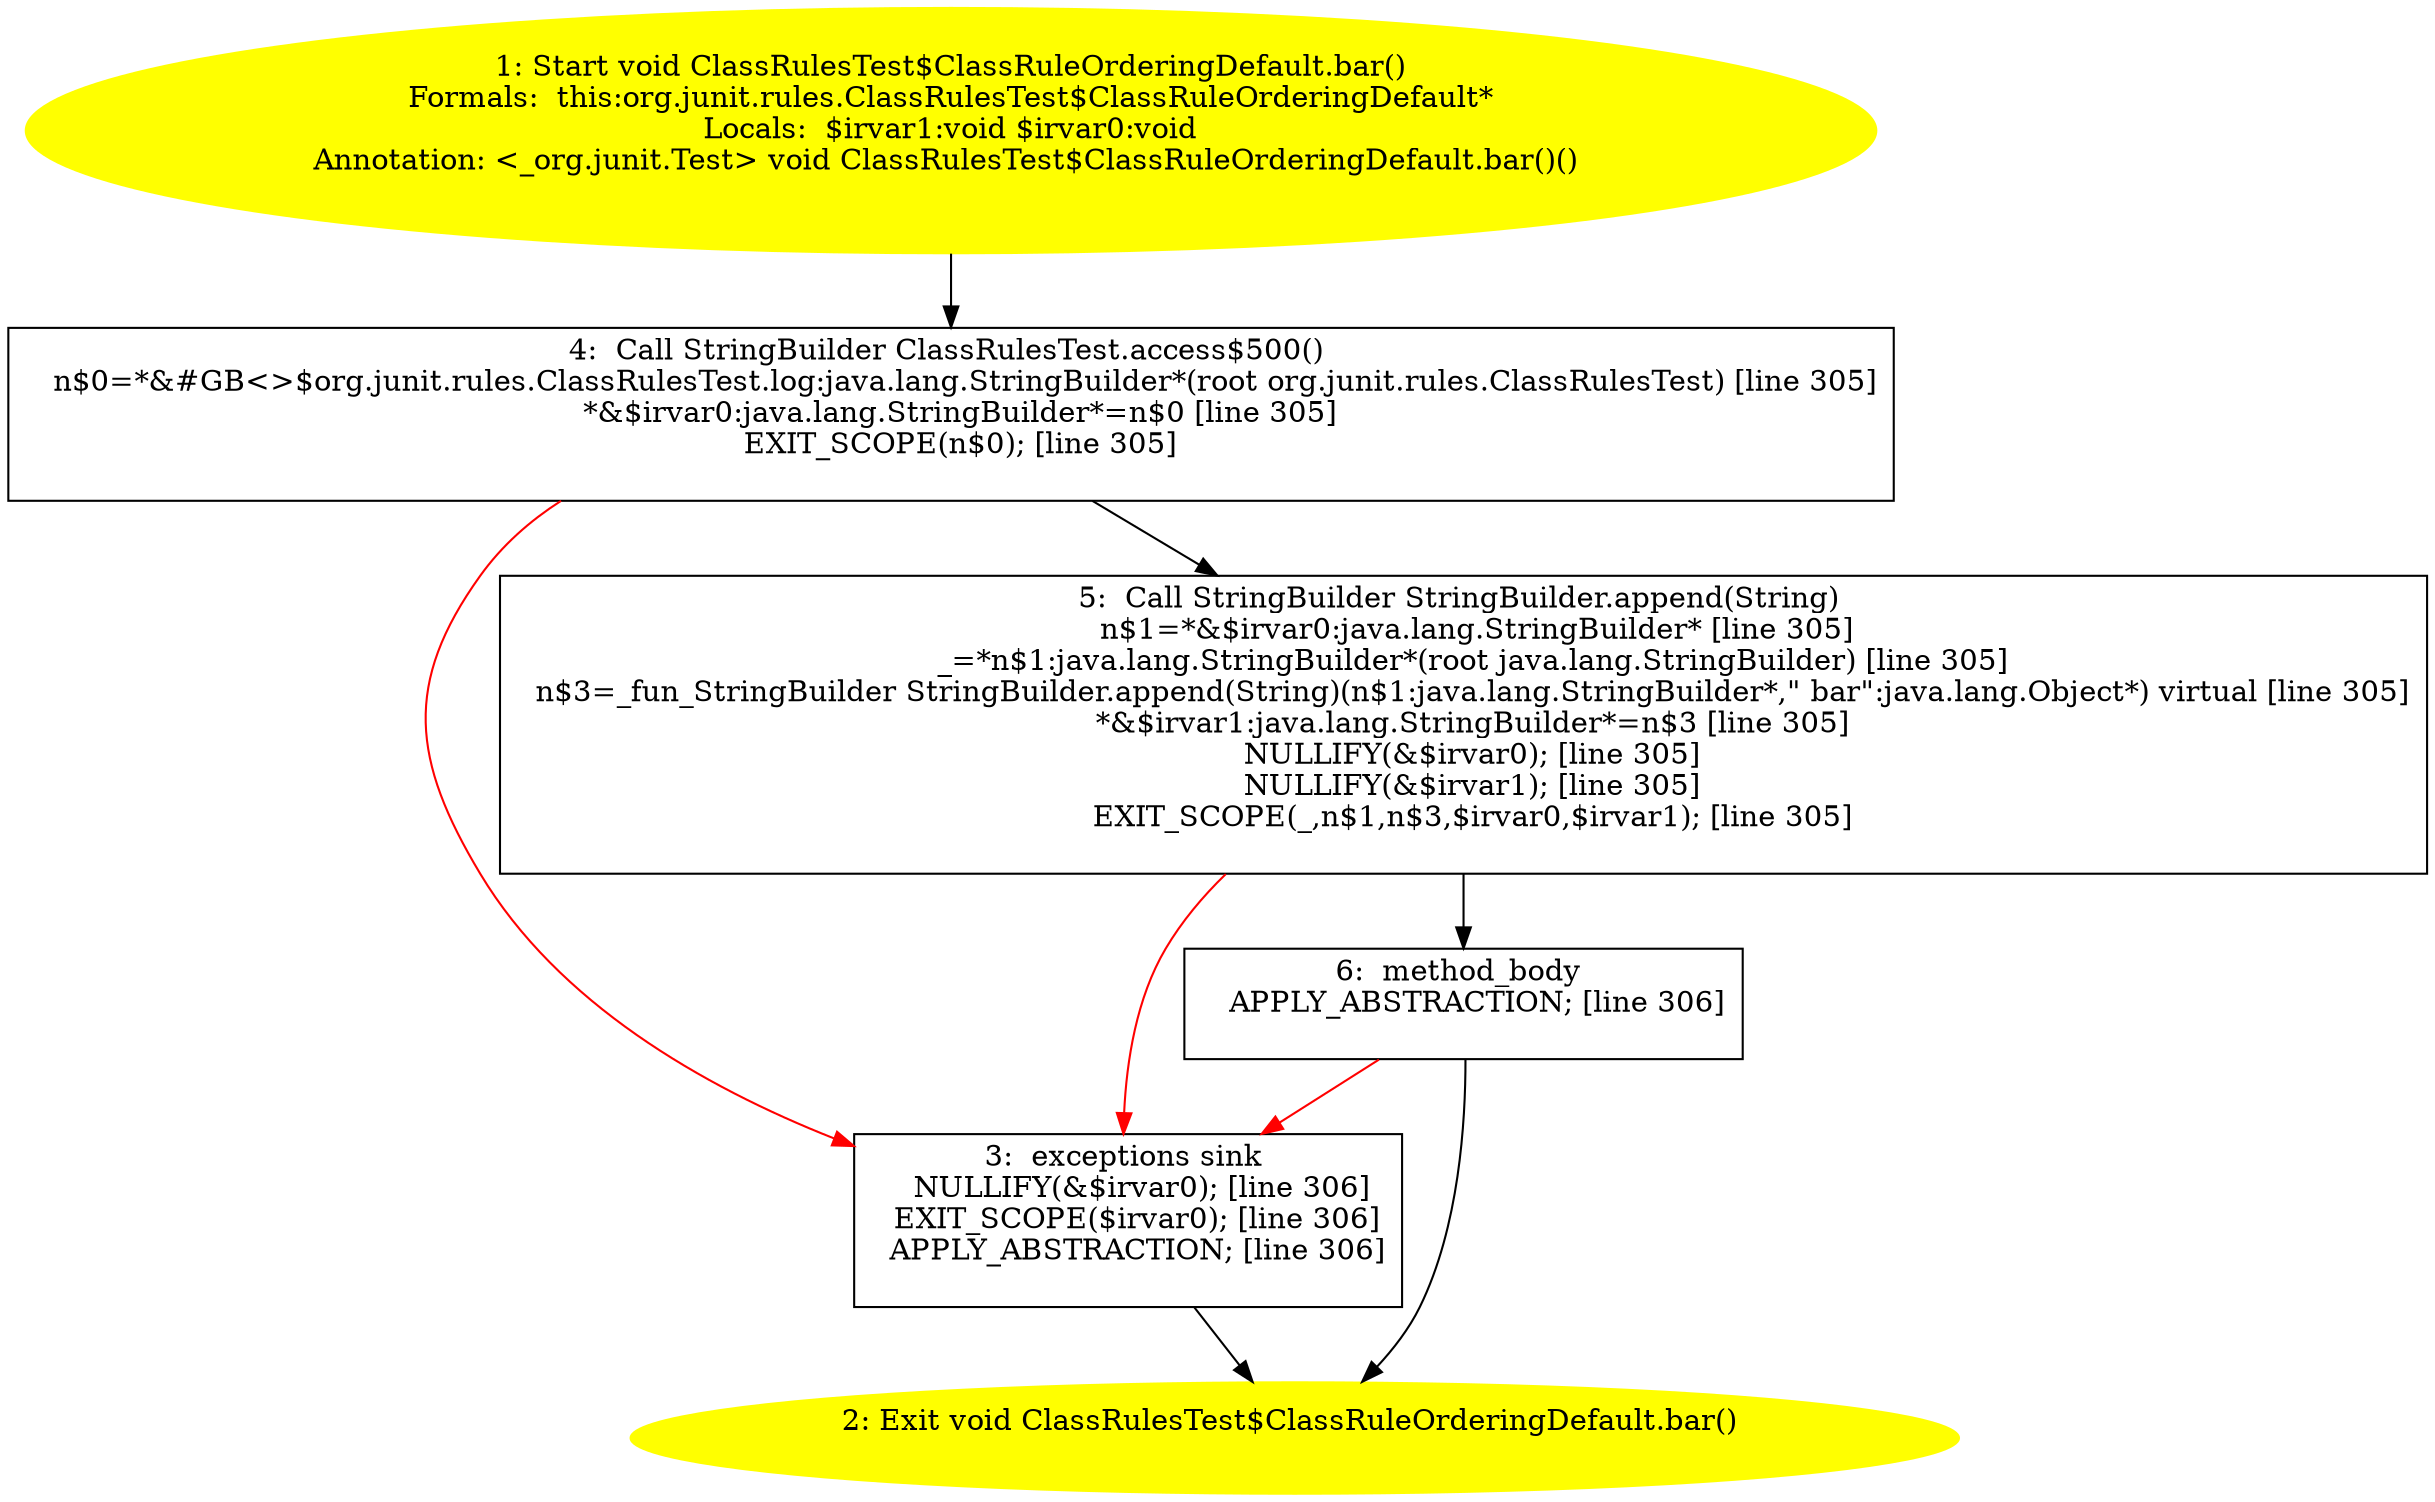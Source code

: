 /* @generated */
digraph cfg {
"org.junit.rules.ClassRulesTest$ClassRuleOrderingDefault.bar():void.8e35e45f0c53963e0729a9377309c8d0_1" [label="1: Start void ClassRulesTest$ClassRuleOrderingDefault.bar()\nFormals:  this:org.junit.rules.ClassRulesTest$ClassRuleOrderingDefault*\nLocals:  $irvar1:void $irvar0:void\nAnnotation: <_org.junit.Test> void ClassRulesTest$ClassRuleOrderingDefault.bar()() \n  " color=yellow style=filled]
	

	 "org.junit.rules.ClassRulesTest$ClassRuleOrderingDefault.bar():void.8e35e45f0c53963e0729a9377309c8d0_1" -> "org.junit.rules.ClassRulesTest$ClassRuleOrderingDefault.bar():void.8e35e45f0c53963e0729a9377309c8d0_4" ;
"org.junit.rules.ClassRulesTest$ClassRuleOrderingDefault.bar():void.8e35e45f0c53963e0729a9377309c8d0_2" [label="2: Exit void ClassRulesTest$ClassRuleOrderingDefault.bar() \n  " color=yellow style=filled]
	

"org.junit.rules.ClassRulesTest$ClassRuleOrderingDefault.bar():void.8e35e45f0c53963e0729a9377309c8d0_3" [label="3:  exceptions sink \n   NULLIFY(&$irvar0); [line 306]\n  EXIT_SCOPE($irvar0); [line 306]\n  APPLY_ABSTRACTION; [line 306]\n " shape="box"]
	

	 "org.junit.rules.ClassRulesTest$ClassRuleOrderingDefault.bar():void.8e35e45f0c53963e0729a9377309c8d0_3" -> "org.junit.rules.ClassRulesTest$ClassRuleOrderingDefault.bar():void.8e35e45f0c53963e0729a9377309c8d0_2" ;
"org.junit.rules.ClassRulesTest$ClassRuleOrderingDefault.bar():void.8e35e45f0c53963e0729a9377309c8d0_4" [label="4:  Call StringBuilder ClassRulesTest.access$500() \n   n$0=*&#GB<>$org.junit.rules.ClassRulesTest.log:java.lang.StringBuilder*(root org.junit.rules.ClassRulesTest) [line 305]\n  *&$irvar0:java.lang.StringBuilder*=n$0 [line 305]\n  EXIT_SCOPE(n$0); [line 305]\n " shape="box"]
	

	 "org.junit.rules.ClassRulesTest$ClassRuleOrderingDefault.bar():void.8e35e45f0c53963e0729a9377309c8d0_4" -> "org.junit.rules.ClassRulesTest$ClassRuleOrderingDefault.bar():void.8e35e45f0c53963e0729a9377309c8d0_5" ;
	 "org.junit.rules.ClassRulesTest$ClassRuleOrderingDefault.bar():void.8e35e45f0c53963e0729a9377309c8d0_4" -> "org.junit.rules.ClassRulesTest$ClassRuleOrderingDefault.bar():void.8e35e45f0c53963e0729a9377309c8d0_3" [color="red" ];
"org.junit.rules.ClassRulesTest$ClassRuleOrderingDefault.bar():void.8e35e45f0c53963e0729a9377309c8d0_5" [label="5:  Call StringBuilder StringBuilder.append(String) \n   n$1=*&$irvar0:java.lang.StringBuilder* [line 305]\n  _=*n$1:java.lang.StringBuilder*(root java.lang.StringBuilder) [line 305]\n  n$3=_fun_StringBuilder StringBuilder.append(String)(n$1:java.lang.StringBuilder*,\" bar\":java.lang.Object*) virtual [line 305]\n  *&$irvar1:java.lang.StringBuilder*=n$3 [line 305]\n  NULLIFY(&$irvar0); [line 305]\n  NULLIFY(&$irvar1); [line 305]\n  EXIT_SCOPE(_,n$1,n$3,$irvar0,$irvar1); [line 305]\n " shape="box"]
	

	 "org.junit.rules.ClassRulesTest$ClassRuleOrderingDefault.bar():void.8e35e45f0c53963e0729a9377309c8d0_5" -> "org.junit.rules.ClassRulesTest$ClassRuleOrderingDefault.bar():void.8e35e45f0c53963e0729a9377309c8d0_6" ;
	 "org.junit.rules.ClassRulesTest$ClassRuleOrderingDefault.bar():void.8e35e45f0c53963e0729a9377309c8d0_5" -> "org.junit.rules.ClassRulesTest$ClassRuleOrderingDefault.bar():void.8e35e45f0c53963e0729a9377309c8d0_3" [color="red" ];
"org.junit.rules.ClassRulesTest$ClassRuleOrderingDefault.bar():void.8e35e45f0c53963e0729a9377309c8d0_6" [label="6:  method_body \n   APPLY_ABSTRACTION; [line 306]\n " shape="box"]
	

	 "org.junit.rules.ClassRulesTest$ClassRuleOrderingDefault.bar():void.8e35e45f0c53963e0729a9377309c8d0_6" -> "org.junit.rules.ClassRulesTest$ClassRuleOrderingDefault.bar():void.8e35e45f0c53963e0729a9377309c8d0_2" ;
	 "org.junit.rules.ClassRulesTest$ClassRuleOrderingDefault.bar():void.8e35e45f0c53963e0729a9377309c8d0_6" -> "org.junit.rules.ClassRulesTest$ClassRuleOrderingDefault.bar():void.8e35e45f0c53963e0729a9377309c8d0_3" [color="red" ];
}
